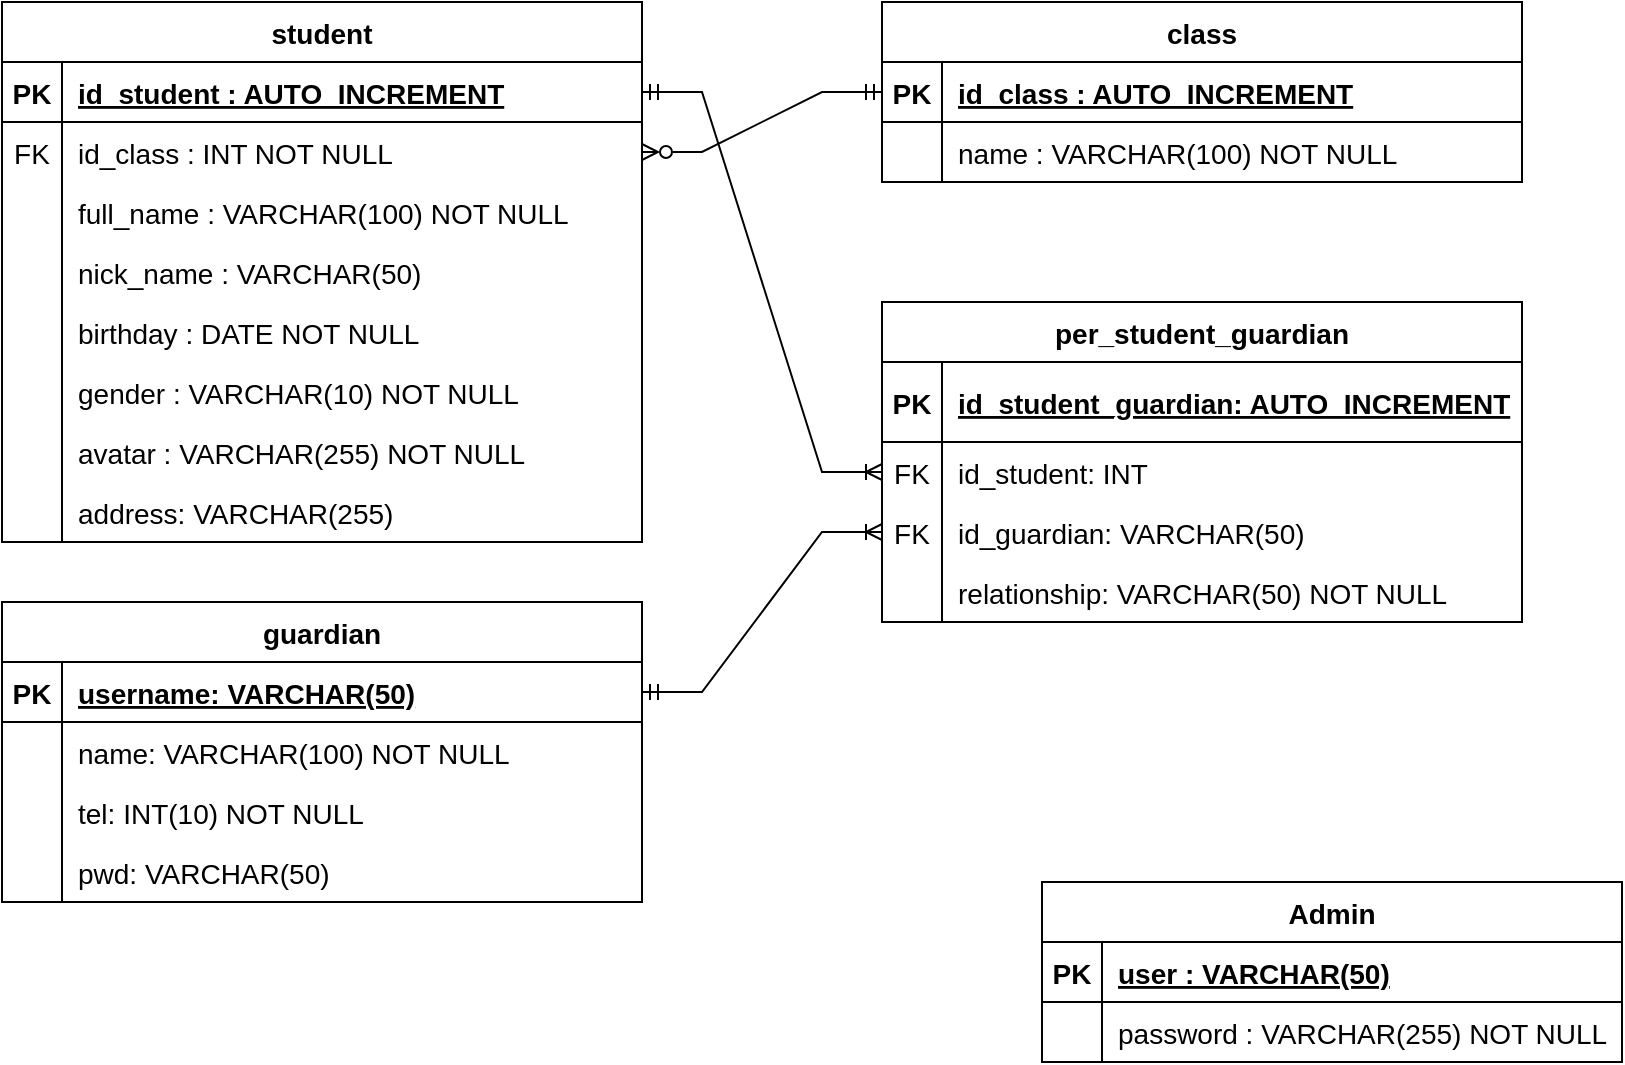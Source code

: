 <mxfile version="21.2.1" type="device">
  <diagram id="R9GLhiJorY-sbWwYrWPm" name="Page-1">
    <mxGraphModel dx="1036" dy="614" grid="1" gridSize="10" guides="1" tooltips="1" connect="1" arrows="1" fold="1" page="1" pageScale="1" pageWidth="827" pageHeight="1169" math="0" shadow="0">
      <root>
        <mxCell id="0" />
        <mxCell id="1" parent="0" />
        <mxCell id="3tNZm5i3gdQkDdXI8rQV-1" value="student" style="shape=table;startSize=30;container=1;collapsible=1;childLayout=tableLayout;fixedRows=1;rowLines=0;fontStyle=1;align=center;resizeLast=1;fontSize=14;" parent="1" vertex="1">
          <mxGeometry x="40" y="40" width="320" height="270" as="geometry">
            <mxRectangle x="40" y="40" width="90" height="30" as="alternateBounds" />
          </mxGeometry>
        </mxCell>
        <mxCell id="3tNZm5i3gdQkDdXI8rQV-2" value="" style="shape=tableRow;horizontal=0;startSize=0;swimlaneHead=0;swimlaneBody=0;fillColor=none;collapsible=0;dropTarget=0;points=[[0,0.5],[1,0.5]];portConstraint=eastwest;top=0;left=0;right=0;bottom=1;fontSize=14;" parent="3tNZm5i3gdQkDdXI8rQV-1" vertex="1">
          <mxGeometry y="30" width="320" height="30" as="geometry" />
        </mxCell>
        <mxCell id="3tNZm5i3gdQkDdXI8rQV-3" value="PK" style="shape=partialRectangle;connectable=0;fillColor=none;top=0;left=0;bottom=0;right=0;fontStyle=1;overflow=hidden;fontSize=14;" parent="3tNZm5i3gdQkDdXI8rQV-2" vertex="1">
          <mxGeometry width="30" height="30" as="geometry">
            <mxRectangle width="30" height="30" as="alternateBounds" />
          </mxGeometry>
        </mxCell>
        <mxCell id="3tNZm5i3gdQkDdXI8rQV-4" value="id_student : AUTO_INCREMENT" style="shape=partialRectangle;connectable=0;fillColor=none;top=0;left=0;bottom=0;right=0;align=left;spacingLeft=6;fontStyle=5;overflow=hidden;fontSize=14;" parent="3tNZm5i3gdQkDdXI8rQV-2" vertex="1">
          <mxGeometry x="30" width="290" height="30" as="geometry">
            <mxRectangle width="290" height="30" as="alternateBounds" />
          </mxGeometry>
        </mxCell>
        <mxCell id="3tNZm5i3gdQkDdXI8rQV-14" value="" style="shape=tableRow;horizontal=0;startSize=0;swimlaneHead=0;swimlaneBody=0;fillColor=none;collapsible=0;dropTarget=0;points=[[0,0.5],[1,0.5]];portConstraint=eastwest;top=0;left=0;right=0;bottom=0;fontSize=14;" parent="3tNZm5i3gdQkDdXI8rQV-1" vertex="1">
          <mxGeometry y="60" width="320" height="30" as="geometry" />
        </mxCell>
        <mxCell id="3tNZm5i3gdQkDdXI8rQV-15" value="FK" style="shape=partialRectangle;connectable=0;fillColor=none;top=0;left=0;bottom=0;right=0;fontStyle=0;overflow=hidden;fontSize=14;" parent="3tNZm5i3gdQkDdXI8rQV-14" vertex="1">
          <mxGeometry width="30" height="30" as="geometry">
            <mxRectangle width="30" height="30" as="alternateBounds" />
          </mxGeometry>
        </mxCell>
        <mxCell id="3tNZm5i3gdQkDdXI8rQV-16" value="id_class : INT NOT NULL" style="shape=partialRectangle;connectable=0;fillColor=none;top=0;left=0;bottom=0;right=0;align=left;spacingLeft=6;fontStyle=0;overflow=hidden;fontSize=14;" parent="3tNZm5i3gdQkDdXI8rQV-14" vertex="1">
          <mxGeometry x="30" width="290" height="30" as="geometry">
            <mxRectangle width="290" height="30" as="alternateBounds" />
          </mxGeometry>
        </mxCell>
        <mxCell id="3tNZm5i3gdQkDdXI8rQV-5" value="" style="shape=tableRow;horizontal=0;startSize=0;swimlaneHead=0;swimlaneBody=0;fillColor=none;collapsible=0;dropTarget=0;points=[[0,0.5],[1,0.5]];portConstraint=eastwest;top=0;left=0;right=0;bottom=0;fontSize=14;" parent="3tNZm5i3gdQkDdXI8rQV-1" vertex="1">
          <mxGeometry y="90" width="320" height="30" as="geometry" />
        </mxCell>
        <mxCell id="3tNZm5i3gdQkDdXI8rQV-6" value="" style="shape=partialRectangle;connectable=0;fillColor=none;top=0;left=0;bottom=0;right=0;editable=1;overflow=hidden;fontSize=14;" parent="3tNZm5i3gdQkDdXI8rQV-5" vertex="1">
          <mxGeometry width="30" height="30" as="geometry">
            <mxRectangle width="30" height="30" as="alternateBounds" />
          </mxGeometry>
        </mxCell>
        <mxCell id="3tNZm5i3gdQkDdXI8rQV-7" value="full_name : VARCHAR(100) NOT NULL" style="shape=partialRectangle;connectable=0;fillColor=none;top=0;left=0;bottom=0;right=0;align=left;spacingLeft=6;overflow=hidden;fontSize=14;" parent="3tNZm5i3gdQkDdXI8rQV-5" vertex="1">
          <mxGeometry x="30" width="290" height="30" as="geometry">
            <mxRectangle width="290" height="30" as="alternateBounds" />
          </mxGeometry>
        </mxCell>
        <mxCell id="3tNZm5i3gdQkDdXI8rQV-8" value="" style="shape=tableRow;horizontal=0;startSize=0;swimlaneHead=0;swimlaneBody=0;fillColor=none;collapsible=0;dropTarget=0;points=[[0,0.5],[1,0.5]];portConstraint=eastwest;top=0;left=0;right=0;bottom=0;fontSize=14;" parent="3tNZm5i3gdQkDdXI8rQV-1" vertex="1">
          <mxGeometry y="120" width="320" height="30" as="geometry" />
        </mxCell>
        <mxCell id="3tNZm5i3gdQkDdXI8rQV-9" value="" style="shape=partialRectangle;connectable=0;fillColor=none;top=0;left=0;bottom=0;right=0;editable=1;overflow=hidden;fontSize=14;" parent="3tNZm5i3gdQkDdXI8rQV-8" vertex="1">
          <mxGeometry width="30" height="30" as="geometry">
            <mxRectangle width="30" height="30" as="alternateBounds" />
          </mxGeometry>
        </mxCell>
        <mxCell id="3tNZm5i3gdQkDdXI8rQV-10" value="nick_name : VARCHAR(50)" style="shape=partialRectangle;connectable=0;fillColor=none;top=0;left=0;bottom=0;right=0;align=left;spacingLeft=6;overflow=hidden;fontSize=14;" parent="3tNZm5i3gdQkDdXI8rQV-8" vertex="1">
          <mxGeometry x="30" width="290" height="30" as="geometry">
            <mxRectangle width="290" height="30" as="alternateBounds" />
          </mxGeometry>
        </mxCell>
        <mxCell id="3tNZm5i3gdQkDdXI8rQV-11" value="" style="shape=tableRow;horizontal=0;startSize=0;swimlaneHead=0;swimlaneBody=0;fillColor=none;collapsible=0;dropTarget=0;points=[[0,0.5],[1,0.5]];portConstraint=eastwest;top=0;left=0;right=0;bottom=0;fontSize=14;" parent="3tNZm5i3gdQkDdXI8rQV-1" vertex="1">
          <mxGeometry y="150" width="320" height="30" as="geometry" />
        </mxCell>
        <mxCell id="3tNZm5i3gdQkDdXI8rQV-12" value="" style="shape=partialRectangle;connectable=0;fillColor=none;top=0;left=0;bottom=0;right=0;editable=1;overflow=hidden;fontSize=14;" parent="3tNZm5i3gdQkDdXI8rQV-11" vertex="1">
          <mxGeometry width="30" height="30" as="geometry">
            <mxRectangle width="30" height="30" as="alternateBounds" />
          </mxGeometry>
        </mxCell>
        <mxCell id="3tNZm5i3gdQkDdXI8rQV-13" value="birthday : DATE NOT NULL" style="shape=partialRectangle;connectable=0;fillColor=none;top=0;left=0;bottom=0;right=0;align=left;spacingLeft=6;overflow=hidden;fontSize=14;" parent="3tNZm5i3gdQkDdXI8rQV-11" vertex="1">
          <mxGeometry x="30" width="290" height="30" as="geometry">
            <mxRectangle width="290" height="30" as="alternateBounds" />
          </mxGeometry>
        </mxCell>
        <mxCell id="3tNZm5i3gdQkDdXI8rQV-23" value="" style="shape=tableRow;horizontal=0;startSize=0;swimlaneHead=0;swimlaneBody=0;fillColor=none;collapsible=0;dropTarget=0;points=[[0,0.5],[1,0.5]];portConstraint=eastwest;top=0;left=0;right=0;bottom=0;fontSize=14;" parent="3tNZm5i3gdQkDdXI8rQV-1" vertex="1">
          <mxGeometry y="180" width="320" height="30" as="geometry" />
        </mxCell>
        <mxCell id="3tNZm5i3gdQkDdXI8rQV-24" value="" style="shape=partialRectangle;connectable=0;fillColor=none;top=0;left=0;bottom=0;right=0;editable=1;overflow=hidden;fontSize=14;" parent="3tNZm5i3gdQkDdXI8rQV-23" vertex="1">
          <mxGeometry width="30" height="30" as="geometry">
            <mxRectangle width="30" height="30" as="alternateBounds" />
          </mxGeometry>
        </mxCell>
        <mxCell id="3tNZm5i3gdQkDdXI8rQV-25" value="gender : VARCHAR(10) NOT NULL" style="shape=partialRectangle;connectable=0;fillColor=none;top=0;left=0;bottom=0;right=0;align=left;spacingLeft=6;overflow=hidden;fontSize=14;" parent="3tNZm5i3gdQkDdXI8rQV-23" vertex="1">
          <mxGeometry x="30" width="290" height="30" as="geometry">
            <mxRectangle width="290" height="30" as="alternateBounds" />
          </mxGeometry>
        </mxCell>
        <mxCell id="3tNZm5i3gdQkDdXI8rQV-20" value="" style="shape=tableRow;horizontal=0;startSize=0;swimlaneHead=0;swimlaneBody=0;fillColor=none;collapsible=0;dropTarget=0;points=[[0,0.5],[1,0.5]];portConstraint=eastwest;top=0;left=0;right=0;bottom=0;fontSize=14;" parent="3tNZm5i3gdQkDdXI8rQV-1" vertex="1">
          <mxGeometry y="210" width="320" height="30" as="geometry" />
        </mxCell>
        <mxCell id="3tNZm5i3gdQkDdXI8rQV-21" value="" style="shape=partialRectangle;connectable=0;fillColor=none;top=0;left=0;bottom=0;right=0;editable=1;overflow=hidden;fontSize=14;" parent="3tNZm5i3gdQkDdXI8rQV-20" vertex="1">
          <mxGeometry width="30" height="30" as="geometry">
            <mxRectangle width="30" height="30" as="alternateBounds" />
          </mxGeometry>
        </mxCell>
        <mxCell id="3tNZm5i3gdQkDdXI8rQV-22" value="avatar : VARCHAR(255) NOT NULL" style="shape=partialRectangle;connectable=0;fillColor=none;top=0;left=0;bottom=0;right=0;align=left;spacingLeft=6;overflow=hidden;fontSize=14;" parent="3tNZm5i3gdQkDdXI8rQV-20" vertex="1">
          <mxGeometry x="30" width="290" height="30" as="geometry">
            <mxRectangle width="290" height="30" as="alternateBounds" />
          </mxGeometry>
        </mxCell>
        <mxCell id="89w3DghSiAPY7IE3Q8bJ-24" value="" style="shape=tableRow;horizontal=0;startSize=0;swimlaneHead=0;swimlaneBody=0;fillColor=none;collapsible=0;dropTarget=0;points=[[0,0.5],[1,0.5]];portConstraint=eastwest;top=0;left=0;right=0;bottom=0;" parent="3tNZm5i3gdQkDdXI8rQV-1" vertex="1">
          <mxGeometry y="240" width="320" height="30" as="geometry" />
        </mxCell>
        <mxCell id="89w3DghSiAPY7IE3Q8bJ-25" value="" style="shape=partialRectangle;connectable=0;fillColor=none;top=0;left=0;bottom=0;right=0;editable=1;overflow=hidden;" parent="89w3DghSiAPY7IE3Q8bJ-24" vertex="1">
          <mxGeometry width="30" height="30" as="geometry">
            <mxRectangle width="30" height="30" as="alternateBounds" />
          </mxGeometry>
        </mxCell>
        <mxCell id="89w3DghSiAPY7IE3Q8bJ-26" value="address: VARCHAR(255)" style="shape=partialRectangle;connectable=0;fillColor=none;top=0;left=0;bottom=0;right=0;align=left;spacingLeft=6;overflow=hidden;fontSize=14;" parent="89w3DghSiAPY7IE3Q8bJ-24" vertex="1">
          <mxGeometry x="30" width="290" height="30" as="geometry">
            <mxRectangle width="290" height="30" as="alternateBounds" />
          </mxGeometry>
        </mxCell>
        <mxCell id="3tNZm5i3gdQkDdXI8rQV-26" value="class" style="shape=table;startSize=30;container=1;collapsible=1;childLayout=tableLayout;fixedRows=1;rowLines=0;fontStyle=1;align=center;resizeLast=1;fontSize=14;" parent="1" vertex="1">
          <mxGeometry x="480" y="40" width="320" height="90" as="geometry">
            <mxRectangle x="480" y="40" width="80" height="30" as="alternateBounds" />
          </mxGeometry>
        </mxCell>
        <mxCell id="3tNZm5i3gdQkDdXI8rQV-27" value="" style="shape=tableRow;horizontal=0;startSize=0;swimlaneHead=0;swimlaneBody=0;fillColor=none;collapsible=0;dropTarget=0;points=[[0,0.5],[1,0.5]];portConstraint=eastwest;top=0;left=0;right=0;bottom=1;fontSize=14;" parent="3tNZm5i3gdQkDdXI8rQV-26" vertex="1">
          <mxGeometry y="30" width="320" height="30" as="geometry" />
        </mxCell>
        <mxCell id="3tNZm5i3gdQkDdXI8rQV-28" value="PK" style="shape=partialRectangle;connectable=0;fillColor=none;top=0;left=0;bottom=0;right=0;fontStyle=1;overflow=hidden;fontSize=14;" parent="3tNZm5i3gdQkDdXI8rQV-27" vertex="1">
          <mxGeometry width="30" height="30" as="geometry">
            <mxRectangle width="30" height="30" as="alternateBounds" />
          </mxGeometry>
        </mxCell>
        <mxCell id="3tNZm5i3gdQkDdXI8rQV-29" value="id_class : AUTO_INCREMENT" style="shape=partialRectangle;connectable=0;fillColor=none;top=0;left=0;bottom=0;right=0;align=left;spacingLeft=6;fontStyle=5;overflow=hidden;fontSize=14;" parent="3tNZm5i3gdQkDdXI8rQV-27" vertex="1">
          <mxGeometry x="30" width="290" height="30" as="geometry">
            <mxRectangle width="290" height="30" as="alternateBounds" />
          </mxGeometry>
        </mxCell>
        <mxCell id="3tNZm5i3gdQkDdXI8rQV-30" value="" style="shape=tableRow;horizontal=0;startSize=0;swimlaneHead=0;swimlaneBody=0;fillColor=none;collapsible=0;dropTarget=0;points=[[0,0.5],[1,0.5]];portConstraint=eastwest;top=0;left=0;right=0;bottom=0;fontSize=14;" parent="3tNZm5i3gdQkDdXI8rQV-26" vertex="1">
          <mxGeometry y="60" width="320" height="30" as="geometry" />
        </mxCell>
        <mxCell id="3tNZm5i3gdQkDdXI8rQV-31" value="" style="shape=partialRectangle;connectable=0;fillColor=none;top=0;left=0;bottom=0;right=0;editable=1;overflow=hidden;fontSize=14;" parent="3tNZm5i3gdQkDdXI8rQV-30" vertex="1">
          <mxGeometry width="30" height="30" as="geometry">
            <mxRectangle width="30" height="30" as="alternateBounds" />
          </mxGeometry>
        </mxCell>
        <mxCell id="3tNZm5i3gdQkDdXI8rQV-32" value="name : VARCHAR(100) NOT NULL" style="shape=partialRectangle;connectable=0;fillColor=none;top=0;left=0;bottom=0;right=0;align=left;spacingLeft=6;overflow=hidden;fontSize=14;" parent="3tNZm5i3gdQkDdXI8rQV-30" vertex="1">
          <mxGeometry x="30" width="290" height="30" as="geometry">
            <mxRectangle width="290" height="30" as="alternateBounds" />
          </mxGeometry>
        </mxCell>
        <mxCell id="3tNZm5i3gdQkDdXI8rQV-39" value="" style="edgeStyle=entityRelationEdgeStyle;fontSize=14;html=1;endArrow=ERmandOne;startArrow=ERzeroToMany;rounded=0;startFill=0;endFill=0;" parent="1" source="3tNZm5i3gdQkDdXI8rQV-14" target="3tNZm5i3gdQkDdXI8rQV-27" edge="1">
          <mxGeometry width="100" height="100" relative="1" as="geometry">
            <mxPoint x="360" y="350" as="sourcePoint" />
            <mxPoint x="460" y="250" as="targetPoint" />
          </mxGeometry>
        </mxCell>
        <mxCell id="IWOG977dpKziiUFnck5i-1" value="per_student_guardian" style="shape=table;startSize=30;container=1;collapsible=1;childLayout=tableLayout;fixedRows=1;rowLines=0;fontStyle=1;align=center;resizeLast=1;fontSize=14;" parent="1" vertex="1">
          <mxGeometry x="480" y="190" width="320" height="160" as="geometry">
            <mxRectangle x="480" y="240" width="80" height="30" as="alternateBounds" />
          </mxGeometry>
        </mxCell>
        <mxCell id="IWOG977dpKziiUFnck5i-2" value="" style="shape=tableRow;horizontal=0;startSize=0;swimlaneHead=0;swimlaneBody=0;fillColor=none;collapsible=0;dropTarget=0;points=[[0,0.5],[1,0.5]];portConstraint=eastwest;top=0;left=0;right=0;bottom=1;fontSize=14;" parent="IWOG977dpKziiUFnck5i-1" vertex="1">
          <mxGeometry y="30" width="320" height="40" as="geometry" />
        </mxCell>
        <mxCell id="IWOG977dpKziiUFnck5i-3" value="PK" style="shape=partialRectangle;connectable=0;fillColor=none;top=0;left=0;bottom=0;right=0;fontStyle=1;overflow=hidden;fontSize=14;" parent="IWOG977dpKziiUFnck5i-2" vertex="1">
          <mxGeometry width="30" height="40" as="geometry">
            <mxRectangle width="30" height="40" as="alternateBounds" />
          </mxGeometry>
        </mxCell>
        <mxCell id="IWOG977dpKziiUFnck5i-4" value="id_student_guardian: AUTO_INCREMENT" style="shape=partialRectangle;connectable=0;fillColor=none;top=0;left=0;bottom=0;right=0;align=left;spacingLeft=6;fontStyle=5;overflow=hidden;fontSize=14;spacingBottom=0;verticalAlign=middle;" parent="IWOG977dpKziiUFnck5i-2" vertex="1">
          <mxGeometry x="30" width="290" height="40" as="geometry">
            <mxRectangle width="290" height="40" as="alternateBounds" />
          </mxGeometry>
        </mxCell>
        <mxCell id="XB7NvD_gV1uFsBzNXSub-2" value="" style="shape=tableRow;horizontal=0;startSize=0;swimlaneHead=0;swimlaneBody=0;fillColor=none;collapsible=0;dropTarget=0;points=[[0,0.5],[1,0.5]];portConstraint=eastwest;top=0;left=0;right=0;bottom=0;" parent="IWOG977dpKziiUFnck5i-1" vertex="1">
          <mxGeometry y="70" width="320" height="30" as="geometry" />
        </mxCell>
        <mxCell id="XB7NvD_gV1uFsBzNXSub-3" value="FK" style="shape=partialRectangle;connectable=0;fillColor=none;top=0;left=0;bottom=0;right=0;editable=1;overflow=hidden;fontSize=14;" parent="XB7NvD_gV1uFsBzNXSub-2" vertex="1">
          <mxGeometry width="30" height="30" as="geometry">
            <mxRectangle width="30" height="30" as="alternateBounds" />
          </mxGeometry>
        </mxCell>
        <mxCell id="XB7NvD_gV1uFsBzNXSub-4" value="id_student: INT" style="shape=partialRectangle;connectable=0;fillColor=none;top=0;left=0;bottom=0;right=0;align=left;spacingLeft=6;overflow=hidden;fontSize=14;" parent="XB7NvD_gV1uFsBzNXSub-2" vertex="1">
          <mxGeometry x="30" width="290" height="30" as="geometry">
            <mxRectangle width="290" height="30" as="alternateBounds" />
          </mxGeometry>
        </mxCell>
        <mxCell id="XB7NvD_gV1uFsBzNXSub-5" value="" style="shape=tableRow;horizontal=0;startSize=0;swimlaneHead=0;swimlaneBody=0;fillColor=none;collapsible=0;dropTarget=0;points=[[0,0.5],[1,0.5]];portConstraint=eastwest;top=0;left=0;right=0;bottom=0;fontSize=14;" parent="IWOG977dpKziiUFnck5i-1" vertex="1">
          <mxGeometry y="100" width="320" height="30" as="geometry" />
        </mxCell>
        <mxCell id="XB7NvD_gV1uFsBzNXSub-6" value="FK" style="shape=partialRectangle;connectable=0;fillColor=none;top=0;left=0;bottom=0;right=0;fontStyle=0;overflow=hidden;fontSize=14;" parent="XB7NvD_gV1uFsBzNXSub-5" vertex="1">
          <mxGeometry width="30" height="30" as="geometry">
            <mxRectangle width="30" height="30" as="alternateBounds" />
          </mxGeometry>
        </mxCell>
        <mxCell id="XB7NvD_gV1uFsBzNXSub-7" value="id_guardian: VARCHAR(50)" style="shape=partialRectangle;connectable=0;fillColor=none;top=0;left=0;bottom=0;right=0;align=left;spacingLeft=6;fontStyle=0;overflow=hidden;fontSize=14;" parent="XB7NvD_gV1uFsBzNXSub-5" vertex="1">
          <mxGeometry x="30" width="290" height="30" as="geometry">
            <mxRectangle width="290" height="30" as="alternateBounds" />
          </mxGeometry>
        </mxCell>
        <mxCell id="IWOG977dpKziiUFnck5i-5" value="" style="shape=tableRow;horizontal=0;startSize=0;swimlaneHead=0;swimlaneBody=0;fillColor=none;collapsible=0;dropTarget=0;points=[[0,0.5],[1,0.5]];portConstraint=eastwest;top=0;left=0;right=0;bottom=0;fontSize=14;" parent="IWOG977dpKziiUFnck5i-1" vertex="1">
          <mxGeometry y="130" width="320" height="30" as="geometry" />
        </mxCell>
        <mxCell id="IWOG977dpKziiUFnck5i-6" value="" style="shape=partialRectangle;connectable=0;fillColor=none;top=0;left=0;bottom=0;right=0;editable=1;overflow=hidden;fontSize=14;" parent="IWOG977dpKziiUFnck5i-5" vertex="1">
          <mxGeometry width="30" height="30" as="geometry">
            <mxRectangle width="30" height="30" as="alternateBounds" />
          </mxGeometry>
        </mxCell>
        <mxCell id="IWOG977dpKziiUFnck5i-7" value="relationship: VARCHAR(50) NOT NULL" style="shape=partialRectangle;connectable=0;fillColor=none;top=0;left=0;bottom=0;right=0;align=left;spacingLeft=6;overflow=hidden;fontSize=14;" parent="IWOG977dpKziiUFnck5i-5" vertex="1">
          <mxGeometry x="30" width="290" height="30" as="geometry">
            <mxRectangle width="290" height="30" as="alternateBounds" />
          </mxGeometry>
        </mxCell>
        <mxCell id="IWOG977dpKziiUFnck5i-14" value="" style="edgeStyle=entityRelationEdgeStyle;fontSize=14;html=1;endArrow=ERoneToMany;rounded=0;exitX=1;exitY=0.5;exitDx=0;exitDy=0;startArrow=ERmandOne;startFill=0;entryX=0;entryY=0.5;entryDx=0;entryDy=0;" parent="1" source="3tNZm5i3gdQkDdXI8rQV-2" target="XB7NvD_gV1uFsBzNXSub-2" edge="1">
          <mxGeometry width="100" height="100" relative="1" as="geometry">
            <mxPoint x="360" y="380" as="sourcePoint" />
            <mxPoint x="480" y="290" as="targetPoint" />
          </mxGeometry>
        </mxCell>
        <mxCell id="uiS13OGXSaTrSZAcxsYg-14" value="Admin" style="shape=table;startSize=30;container=1;collapsible=1;childLayout=tableLayout;fixedRows=1;rowLines=0;fontStyle=1;align=center;resizeLast=1;fontSize=14;" parent="1" vertex="1">
          <mxGeometry x="560" y="480" width="290" height="90" as="geometry">
            <mxRectangle x="560" y="480" width="80" height="30" as="alternateBounds" />
          </mxGeometry>
        </mxCell>
        <mxCell id="uiS13OGXSaTrSZAcxsYg-15" value="" style="shape=tableRow;horizontal=0;startSize=0;swimlaneHead=0;swimlaneBody=0;fillColor=none;collapsible=0;dropTarget=0;points=[[0,0.5],[1,0.5]];portConstraint=eastwest;top=0;left=0;right=0;bottom=1;fontSize=14;" parent="uiS13OGXSaTrSZAcxsYg-14" vertex="1">
          <mxGeometry y="30" width="290" height="30" as="geometry" />
        </mxCell>
        <mxCell id="uiS13OGXSaTrSZAcxsYg-16" value="PK" style="shape=partialRectangle;connectable=0;fillColor=none;top=0;left=0;bottom=0;right=0;fontStyle=1;overflow=hidden;fontSize=14;" parent="uiS13OGXSaTrSZAcxsYg-15" vertex="1">
          <mxGeometry width="30" height="30" as="geometry">
            <mxRectangle width="30" height="30" as="alternateBounds" />
          </mxGeometry>
        </mxCell>
        <mxCell id="uiS13OGXSaTrSZAcxsYg-17" value="user : VARCHAR(50)" style="shape=partialRectangle;connectable=0;fillColor=none;top=0;left=0;bottom=0;right=0;align=left;spacingLeft=6;fontStyle=5;overflow=hidden;fontSize=14;" parent="uiS13OGXSaTrSZAcxsYg-15" vertex="1">
          <mxGeometry x="30" width="260" height="30" as="geometry">
            <mxRectangle width="260" height="30" as="alternateBounds" />
          </mxGeometry>
        </mxCell>
        <mxCell id="uiS13OGXSaTrSZAcxsYg-18" value="" style="shape=tableRow;horizontal=0;startSize=0;swimlaneHead=0;swimlaneBody=0;fillColor=none;collapsible=0;dropTarget=0;points=[[0,0.5],[1,0.5]];portConstraint=eastwest;top=0;left=0;right=0;bottom=0;fontSize=14;" parent="uiS13OGXSaTrSZAcxsYg-14" vertex="1">
          <mxGeometry y="60" width="290" height="30" as="geometry" />
        </mxCell>
        <mxCell id="uiS13OGXSaTrSZAcxsYg-19" value="" style="shape=partialRectangle;connectable=0;fillColor=none;top=0;left=0;bottom=0;right=0;editable=1;overflow=hidden;fontSize=14;" parent="uiS13OGXSaTrSZAcxsYg-18" vertex="1">
          <mxGeometry width="30" height="30" as="geometry">
            <mxRectangle width="30" height="30" as="alternateBounds" />
          </mxGeometry>
        </mxCell>
        <mxCell id="uiS13OGXSaTrSZAcxsYg-20" value="password : VARCHAR(255) NOT NULL" style="shape=partialRectangle;connectable=0;fillColor=none;top=0;left=0;bottom=0;right=0;align=left;spacingLeft=6;overflow=hidden;fontSize=14;" parent="uiS13OGXSaTrSZAcxsYg-18" vertex="1">
          <mxGeometry x="30" width="260" height="30" as="geometry">
            <mxRectangle width="260" height="30" as="alternateBounds" />
          </mxGeometry>
        </mxCell>
        <mxCell id="XB7NvD_gV1uFsBzNXSub-8" value="guardian" style="shape=table;startSize=30;container=1;collapsible=1;childLayout=tableLayout;fixedRows=1;rowLines=0;fontStyle=1;align=center;resizeLast=1;fontSize=14;" parent="1" vertex="1">
          <mxGeometry x="40" y="340" width="320" height="150" as="geometry">
            <mxRectangle x="480" y="450" width="100" height="30" as="alternateBounds" />
          </mxGeometry>
        </mxCell>
        <mxCell id="XB7NvD_gV1uFsBzNXSub-9" value="" style="shape=tableRow;horizontal=0;startSize=0;swimlaneHead=0;swimlaneBody=0;fillColor=none;collapsible=0;dropTarget=0;points=[[0,0.5],[1,0.5]];portConstraint=eastwest;top=0;left=0;right=0;bottom=1;fontSize=14;" parent="XB7NvD_gV1uFsBzNXSub-8" vertex="1">
          <mxGeometry y="30" width="320" height="30" as="geometry" />
        </mxCell>
        <mxCell id="XB7NvD_gV1uFsBzNXSub-10" value="PK" style="shape=partialRectangle;connectable=0;fillColor=none;top=0;left=0;bottom=0;right=0;fontStyle=1;overflow=hidden;fontSize=14;" parent="XB7NvD_gV1uFsBzNXSub-9" vertex="1">
          <mxGeometry width="30" height="30" as="geometry">
            <mxRectangle width="30" height="30" as="alternateBounds" />
          </mxGeometry>
        </mxCell>
        <mxCell id="XB7NvD_gV1uFsBzNXSub-11" value="username: VARCHAR(50)" style="shape=partialRectangle;connectable=0;fillColor=none;top=0;left=0;bottom=0;right=0;align=left;spacingLeft=6;fontStyle=5;overflow=hidden;fontSize=14;" parent="XB7NvD_gV1uFsBzNXSub-9" vertex="1">
          <mxGeometry x="30" width="290" height="30" as="geometry">
            <mxRectangle width="290" height="30" as="alternateBounds" />
          </mxGeometry>
        </mxCell>
        <mxCell id="XB7NvD_gV1uFsBzNXSub-12" value="" style="shape=tableRow;horizontal=0;startSize=0;swimlaneHead=0;swimlaneBody=0;fillColor=none;collapsible=0;dropTarget=0;points=[[0,0.5],[1,0.5]];portConstraint=eastwest;top=0;left=0;right=0;bottom=0;fontSize=14;" parent="XB7NvD_gV1uFsBzNXSub-8" vertex="1">
          <mxGeometry y="60" width="320" height="30" as="geometry" />
        </mxCell>
        <mxCell id="XB7NvD_gV1uFsBzNXSub-13" value="" style="shape=partialRectangle;connectable=0;fillColor=none;top=0;left=0;bottom=0;right=0;editable=1;overflow=hidden;fontSize=14;" parent="XB7NvD_gV1uFsBzNXSub-12" vertex="1">
          <mxGeometry width="30" height="30" as="geometry">
            <mxRectangle width="30" height="30" as="alternateBounds" />
          </mxGeometry>
        </mxCell>
        <mxCell id="XB7NvD_gV1uFsBzNXSub-14" value="name: VARCHAR(100) NOT NULL" style="shape=partialRectangle;connectable=0;fillColor=none;top=0;left=0;bottom=0;right=0;align=left;spacingLeft=6;overflow=hidden;fontSize=14;" parent="XB7NvD_gV1uFsBzNXSub-12" vertex="1">
          <mxGeometry x="30" width="290" height="30" as="geometry">
            <mxRectangle width="290" height="30" as="alternateBounds" />
          </mxGeometry>
        </mxCell>
        <mxCell id="XB7NvD_gV1uFsBzNXSub-15" value="" style="shape=tableRow;horizontal=0;startSize=0;swimlaneHead=0;swimlaneBody=0;fillColor=none;collapsible=0;dropTarget=0;points=[[0,0.5],[1,0.5]];portConstraint=eastwest;top=0;left=0;right=0;bottom=0;fontSize=14;" parent="XB7NvD_gV1uFsBzNXSub-8" vertex="1">
          <mxGeometry y="90" width="320" height="30" as="geometry" />
        </mxCell>
        <mxCell id="XB7NvD_gV1uFsBzNXSub-16" value="" style="shape=partialRectangle;connectable=0;fillColor=none;top=0;left=0;bottom=0;right=0;editable=1;overflow=hidden;fontSize=14;" parent="XB7NvD_gV1uFsBzNXSub-15" vertex="1">
          <mxGeometry width="30" height="30" as="geometry">
            <mxRectangle width="30" height="30" as="alternateBounds" />
          </mxGeometry>
        </mxCell>
        <mxCell id="XB7NvD_gV1uFsBzNXSub-17" value="tel: INT(10) NOT NULL" style="shape=partialRectangle;connectable=0;fillColor=none;top=0;left=0;bottom=0;right=0;align=left;spacingLeft=6;overflow=hidden;fontSize=14;" parent="XB7NvD_gV1uFsBzNXSub-15" vertex="1">
          <mxGeometry x="30" width="290" height="30" as="geometry">
            <mxRectangle width="290" height="30" as="alternateBounds" />
          </mxGeometry>
        </mxCell>
        <mxCell id="8J33JW-Y7j80pq61_h1n-1" value="" style="shape=tableRow;horizontal=0;startSize=0;swimlaneHead=0;swimlaneBody=0;fillColor=none;collapsible=0;dropTarget=0;points=[[0,0.5],[1,0.5]];portConstraint=eastwest;top=0;left=0;right=0;bottom=0;" vertex="1" parent="XB7NvD_gV1uFsBzNXSub-8">
          <mxGeometry y="120" width="320" height="30" as="geometry" />
        </mxCell>
        <mxCell id="8J33JW-Y7j80pq61_h1n-2" value="" style="shape=partialRectangle;connectable=0;fillColor=none;top=0;left=0;bottom=0;right=0;editable=1;overflow=hidden;" vertex="1" parent="8J33JW-Y7j80pq61_h1n-1">
          <mxGeometry width="30" height="30" as="geometry">
            <mxRectangle width="30" height="30" as="alternateBounds" />
          </mxGeometry>
        </mxCell>
        <mxCell id="8J33JW-Y7j80pq61_h1n-3" value="pwd: VARCHAR(50)" style="shape=partialRectangle;connectable=0;fillColor=none;top=0;left=0;bottom=0;right=0;align=left;spacingLeft=6;overflow=hidden;fontSize=14;" vertex="1" parent="8J33JW-Y7j80pq61_h1n-1">
          <mxGeometry x="30" width="290" height="30" as="geometry">
            <mxRectangle width="290" height="30" as="alternateBounds" />
          </mxGeometry>
        </mxCell>
        <mxCell id="XB7NvD_gV1uFsBzNXSub-25" value="" style="edgeStyle=entityRelationEdgeStyle;fontSize=12;html=1;endArrow=ERoneToMany;startArrow=ERmandOne;rounded=0;exitX=1;exitY=0.5;exitDx=0;exitDy=0;entryX=0;entryY=0.5;entryDx=0;entryDy=0;" parent="1" source="XB7NvD_gV1uFsBzNXSub-9" target="XB7NvD_gV1uFsBzNXSub-5" edge="1">
          <mxGeometry width="100" height="100" relative="1" as="geometry">
            <mxPoint x="400" y="480" as="sourcePoint" />
            <mxPoint x="390" y="260" as="targetPoint" />
          </mxGeometry>
        </mxCell>
      </root>
    </mxGraphModel>
  </diagram>
</mxfile>
